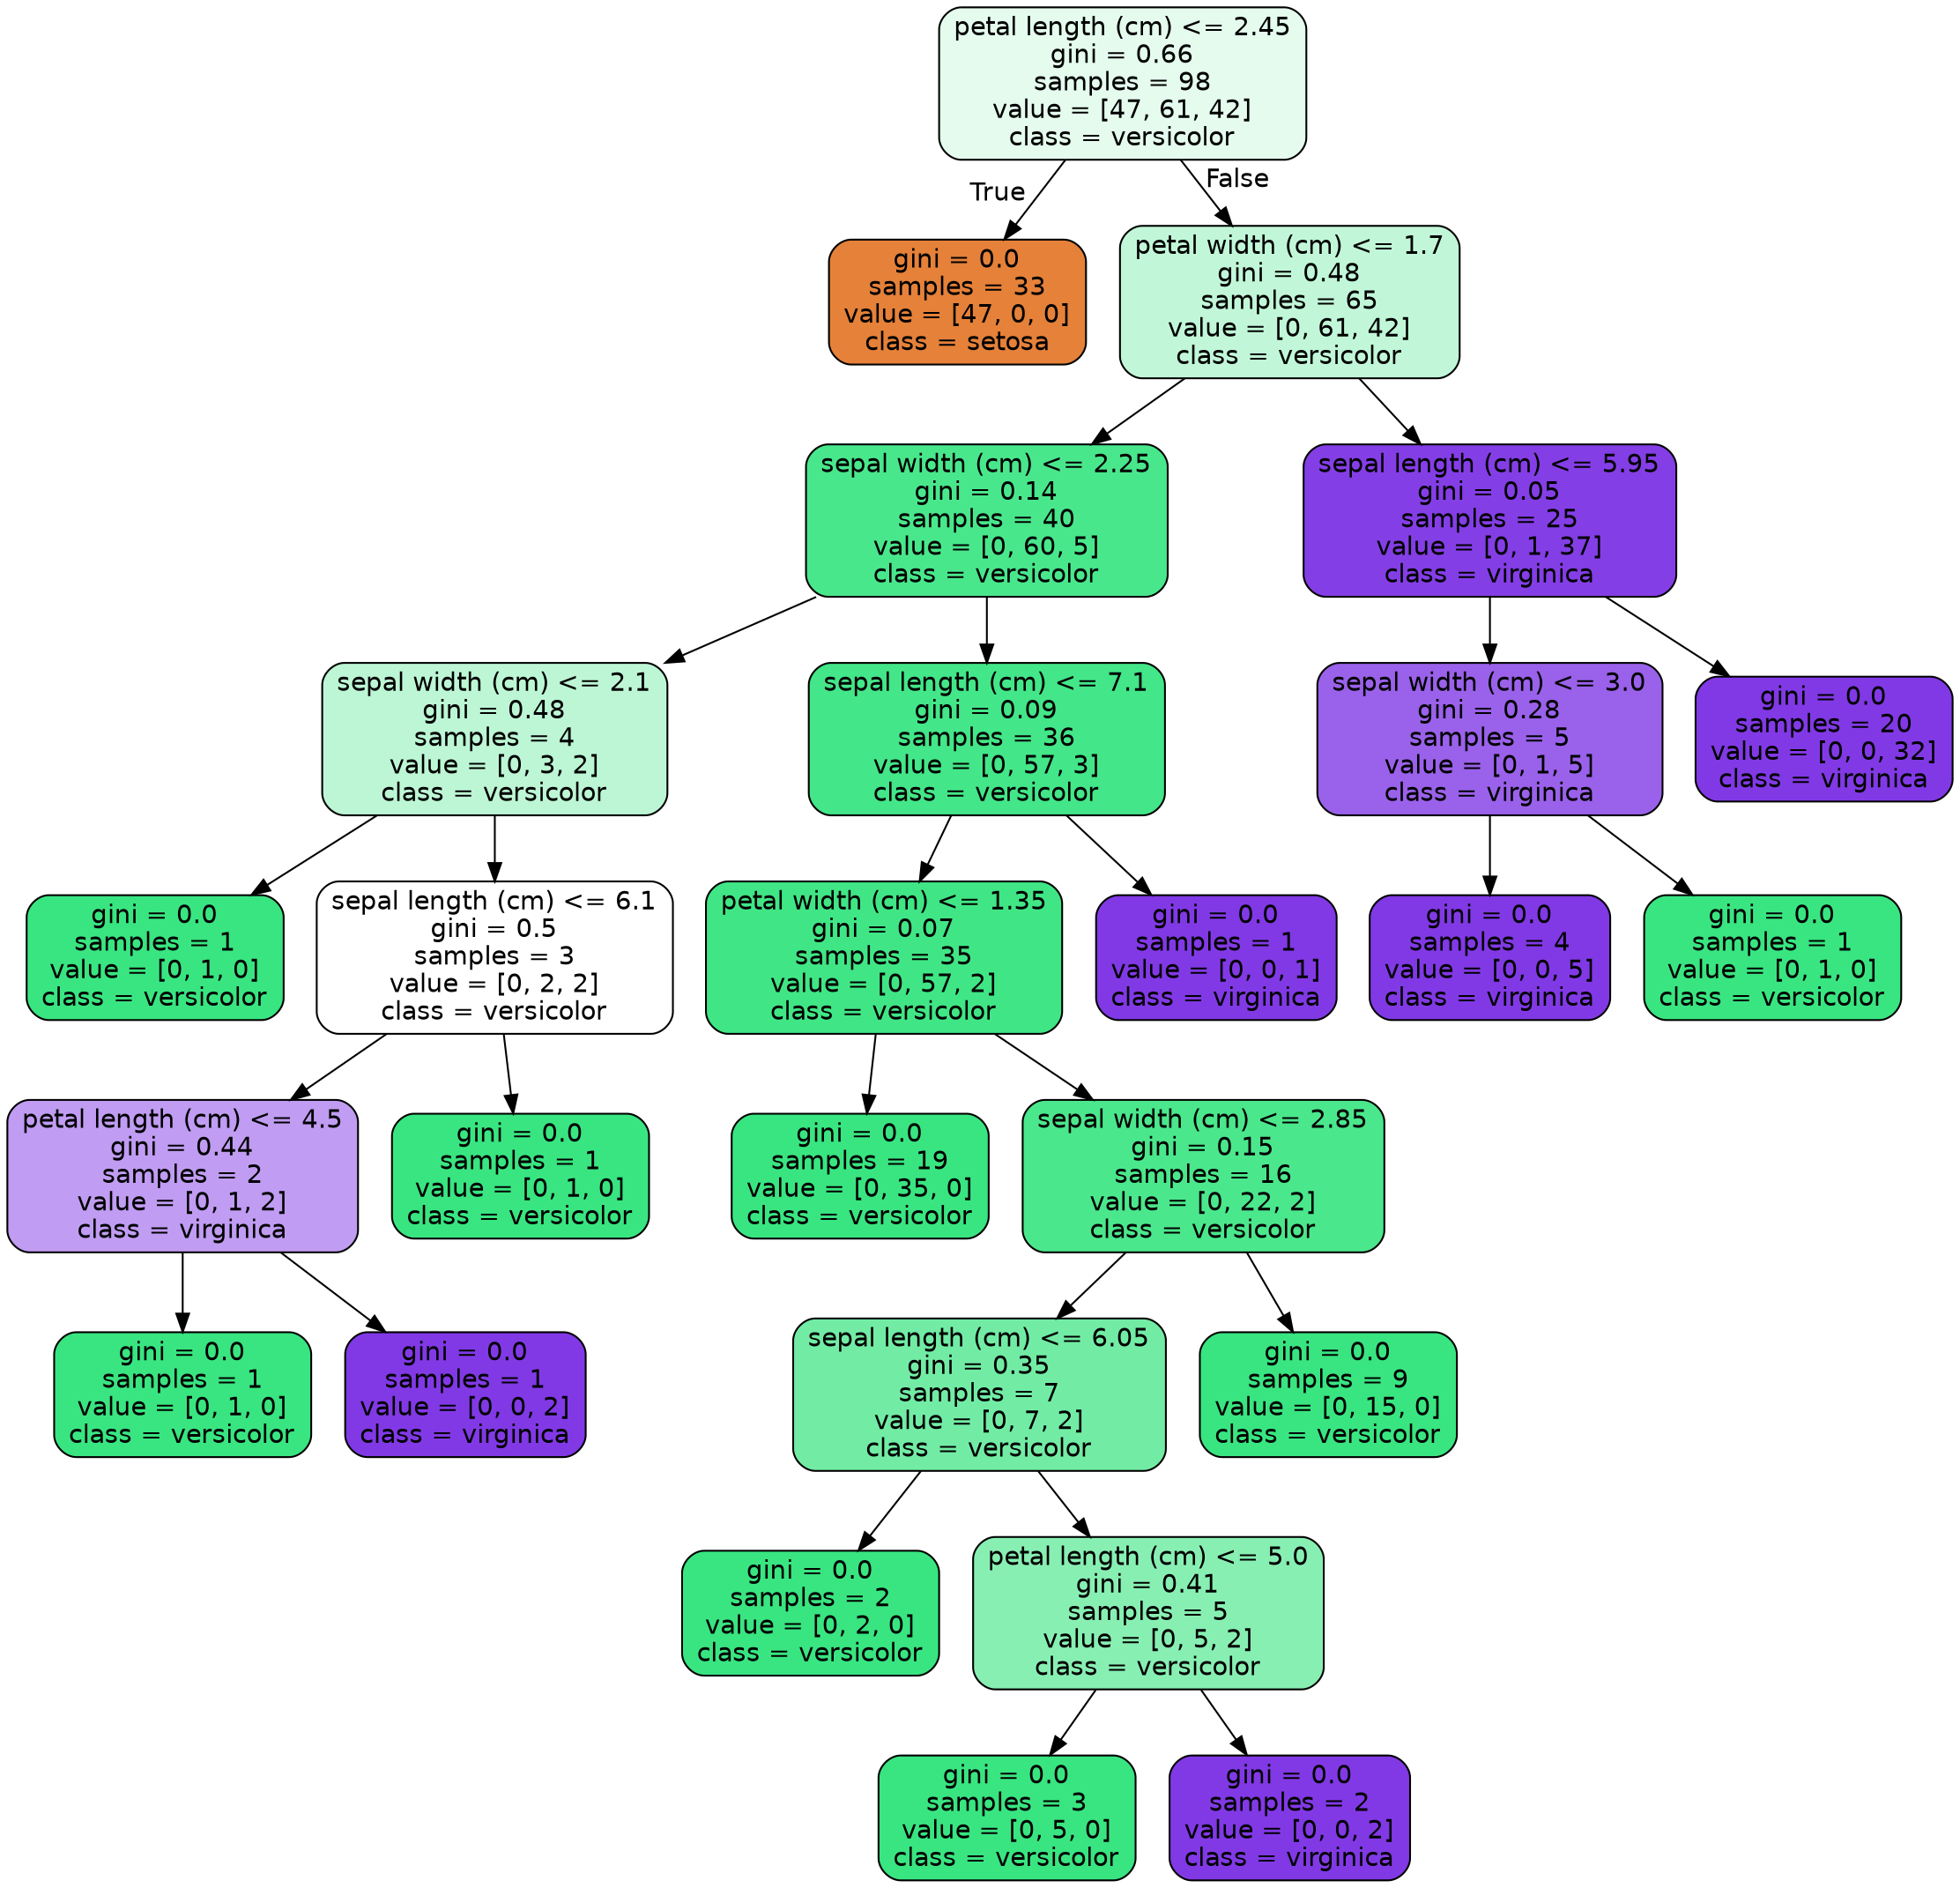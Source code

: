 digraph Tree {
node [shape=box, style="filled, rounded", color="black", fontname=helvetica] ;
edge [fontname=helvetica] ;
0 [label="petal length (cm) <= 2.45\ngini = 0.66\nsamples = 98\nvalue = [47, 61, 42]\nclass = versicolor", fillcolor="#e4fbee"] ;
1 [label="gini = 0.0\nsamples = 33\nvalue = [47, 0, 0]\nclass = setosa", fillcolor="#e58139"] ;
0 -> 1 [labeldistance=2.5, labelangle=45, headlabel="True"] ;
2 [label="petal width (cm) <= 1.7\ngini = 0.48\nsamples = 65\nvalue = [0, 61, 42]\nclass = versicolor", fillcolor="#c1f7d8"] ;
0 -> 2 [labeldistance=2.5, labelangle=-45, headlabel="False"] ;
3 [label="sepal width (cm) <= 2.25\ngini = 0.14\nsamples = 40\nvalue = [0, 60, 5]\nclass = versicolor", fillcolor="#49e78c"] ;
2 -> 3 ;
4 [label="sepal width (cm) <= 2.1\ngini = 0.48\nsamples = 4\nvalue = [0, 3, 2]\nclass = versicolor", fillcolor="#bdf6d5"] ;
3 -> 4 ;
5 [label="gini = 0.0\nsamples = 1\nvalue = [0, 1, 0]\nclass = versicolor", fillcolor="#39e581"] ;
4 -> 5 ;
6 [label="sepal length (cm) <= 6.1\ngini = 0.5\nsamples = 3\nvalue = [0, 2, 2]\nclass = versicolor", fillcolor="#ffffff"] ;
4 -> 6 ;
7 [label="petal length (cm) <= 4.5\ngini = 0.44\nsamples = 2\nvalue = [0, 1, 2]\nclass = virginica", fillcolor="#c09cf2"] ;
6 -> 7 ;
8 [label="gini = 0.0\nsamples = 1\nvalue = [0, 1, 0]\nclass = versicolor", fillcolor="#39e581"] ;
7 -> 8 ;
9 [label="gini = 0.0\nsamples = 1\nvalue = [0, 0, 2]\nclass = virginica", fillcolor="#8139e5"] ;
7 -> 9 ;
10 [label="gini = 0.0\nsamples = 1\nvalue = [0, 1, 0]\nclass = versicolor", fillcolor="#39e581"] ;
6 -> 10 ;
11 [label="sepal length (cm) <= 7.1\ngini = 0.09\nsamples = 36\nvalue = [0, 57, 3]\nclass = versicolor", fillcolor="#43e688"] ;
3 -> 11 ;
12 [label="petal width (cm) <= 1.35\ngini = 0.07\nsamples = 35\nvalue = [0, 57, 2]\nclass = versicolor", fillcolor="#40e685"] ;
11 -> 12 ;
13 [label="gini = 0.0\nsamples = 19\nvalue = [0, 35, 0]\nclass = versicolor", fillcolor="#39e581"] ;
12 -> 13 ;
14 [label="sepal width (cm) <= 2.85\ngini = 0.15\nsamples = 16\nvalue = [0, 22, 2]\nclass = versicolor", fillcolor="#4be78c"] ;
12 -> 14 ;
15 [label="sepal length (cm) <= 6.05\ngini = 0.35\nsamples = 7\nvalue = [0, 7, 2]\nclass = versicolor", fillcolor="#72eca5"] ;
14 -> 15 ;
16 [label="gini = 0.0\nsamples = 2\nvalue = [0, 2, 0]\nclass = versicolor", fillcolor="#39e581"] ;
15 -> 16 ;
17 [label="petal length (cm) <= 5.0\ngini = 0.41\nsamples = 5\nvalue = [0, 5, 2]\nclass = versicolor", fillcolor="#88efb3"] ;
15 -> 17 ;
18 [label="gini = 0.0\nsamples = 3\nvalue = [0, 5, 0]\nclass = versicolor", fillcolor="#39e581"] ;
17 -> 18 ;
19 [label="gini = 0.0\nsamples = 2\nvalue = [0, 0, 2]\nclass = virginica", fillcolor="#8139e5"] ;
17 -> 19 ;
20 [label="gini = 0.0\nsamples = 9\nvalue = [0, 15, 0]\nclass = versicolor", fillcolor="#39e581"] ;
14 -> 20 ;
21 [label="gini = 0.0\nsamples = 1\nvalue = [0, 0, 1]\nclass = virginica", fillcolor="#8139e5"] ;
11 -> 21 ;
22 [label="sepal length (cm) <= 5.95\ngini = 0.05\nsamples = 25\nvalue = [0, 1, 37]\nclass = virginica", fillcolor="#843ee6"] ;
2 -> 22 ;
23 [label="sepal width (cm) <= 3.0\ngini = 0.28\nsamples = 5\nvalue = [0, 1, 5]\nclass = virginica", fillcolor="#9a61ea"] ;
22 -> 23 ;
24 [label="gini = 0.0\nsamples = 4\nvalue = [0, 0, 5]\nclass = virginica", fillcolor="#8139e5"] ;
23 -> 24 ;
25 [label="gini = 0.0\nsamples = 1\nvalue = [0, 1, 0]\nclass = versicolor", fillcolor="#39e581"] ;
23 -> 25 ;
26 [label="gini = 0.0\nsamples = 20\nvalue = [0, 0, 32]\nclass = virginica", fillcolor="#8139e5"] ;
22 -> 26 ;
}